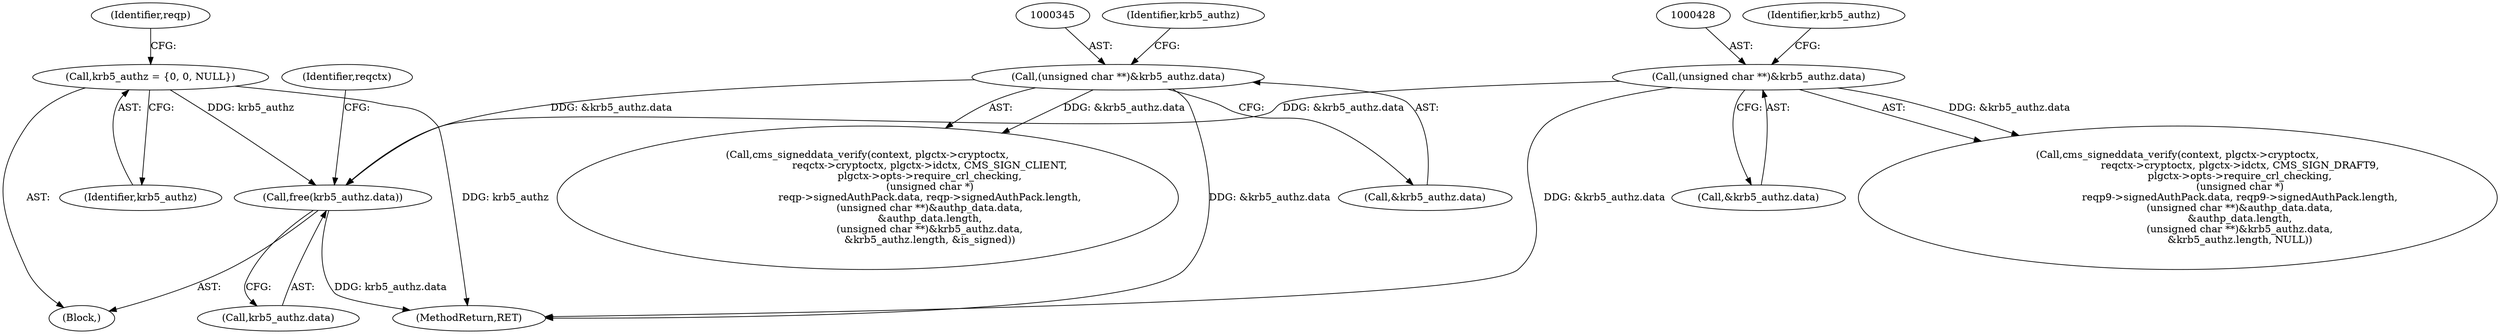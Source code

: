 digraph "0_krb5_e3b5a5e5267818c97750b266df50b6a3d4649604_1@API" {
"1000929" [label="(Call,free(krb5_authz.data))"];
"1000128" [label="(Call,krb5_authz = {0, 0, NULL})"];
"1000344" [label="(Call,(unsigned char **)&krb5_authz.data)"];
"1000427" [label="(Call,(unsigned char **)&krb5_authz.data)"];
"1000427" [label="(Call,(unsigned char **)&krb5_authz.data)"];
"1000352" [label="(Identifier,krb5_authz)"];
"1000929" [label="(Call,free(krb5_authz.data))"];
"1000435" [label="(Identifier,krb5_authz)"];
"1000930" [label="(Call,krb5_authz.data)"];
"1000132" [label="(Identifier,reqp)"];
"1000953" [label="(MethodReturn,RET)"];
"1000344" [label="(Call,(unsigned char **)&krb5_authz.data)"];
"1000346" [label="(Call,&krb5_authz.data)"];
"1000305" [label="(Call,cms_signeddata_verify(context, plgctx->cryptoctx,\n                                       reqctx->cryptoctx, plgctx->idctx, CMS_SIGN_CLIENT,\n                                       plgctx->opts->require_crl_checking,\n                                       (unsigned char *)\n                                       reqp->signedAuthPack.data, reqp->signedAuthPack.length,\n                                       (unsigned char **)&authp_data.data,\n                                       &authp_data.length,\n                                       (unsigned char **)&krb5_authz.data,\n                                       &krb5_authz.length, &is_signed))"];
"1000129" [label="(Identifier,krb5_authz)"];
"1000935" [label="(Identifier,reqctx)"];
"1000128" [label="(Call,krb5_authz = {0, 0, NULL})"];
"1000429" [label="(Call,&krb5_authz.data)"];
"1000119" [label="(Block,)"];
"1000388" [label="(Call,cms_signeddata_verify(context, plgctx->cryptoctx,\n                                       reqctx->cryptoctx, plgctx->idctx, CMS_SIGN_DRAFT9,\n                                       plgctx->opts->require_crl_checking,\n                                       (unsigned char *)\n                                       reqp9->signedAuthPack.data, reqp9->signedAuthPack.length,\n                                       (unsigned char **)&authp_data.data,\n                                       &authp_data.length,\n                                       (unsigned char **)&krb5_authz.data,\n                                       &krb5_authz.length, NULL))"];
"1000929" -> "1000119"  [label="AST: "];
"1000929" -> "1000930"  [label="CFG: "];
"1000930" -> "1000929"  [label="AST: "];
"1000935" -> "1000929"  [label="CFG: "];
"1000929" -> "1000953"  [label="DDG: krb5_authz.data"];
"1000128" -> "1000929"  [label="DDG: krb5_authz"];
"1000344" -> "1000929"  [label="DDG: &krb5_authz.data"];
"1000427" -> "1000929"  [label="DDG: &krb5_authz.data"];
"1000128" -> "1000119"  [label="AST: "];
"1000128" -> "1000129"  [label="CFG: "];
"1000129" -> "1000128"  [label="AST: "];
"1000132" -> "1000128"  [label="CFG: "];
"1000128" -> "1000953"  [label="DDG: krb5_authz"];
"1000344" -> "1000305"  [label="AST: "];
"1000344" -> "1000346"  [label="CFG: "];
"1000345" -> "1000344"  [label="AST: "];
"1000346" -> "1000344"  [label="AST: "];
"1000352" -> "1000344"  [label="CFG: "];
"1000344" -> "1000953"  [label="DDG: &krb5_authz.data"];
"1000344" -> "1000305"  [label="DDG: &krb5_authz.data"];
"1000427" -> "1000388"  [label="AST: "];
"1000427" -> "1000429"  [label="CFG: "];
"1000428" -> "1000427"  [label="AST: "];
"1000429" -> "1000427"  [label="AST: "];
"1000435" -> "1000427"  [label="CFG: "];
"1000427" -> "1000953"  [label="DDG: &krb5_authz.data"];
"1000427" -> "1000388"  [label="DDG: &krb5_authz.data"];
}
